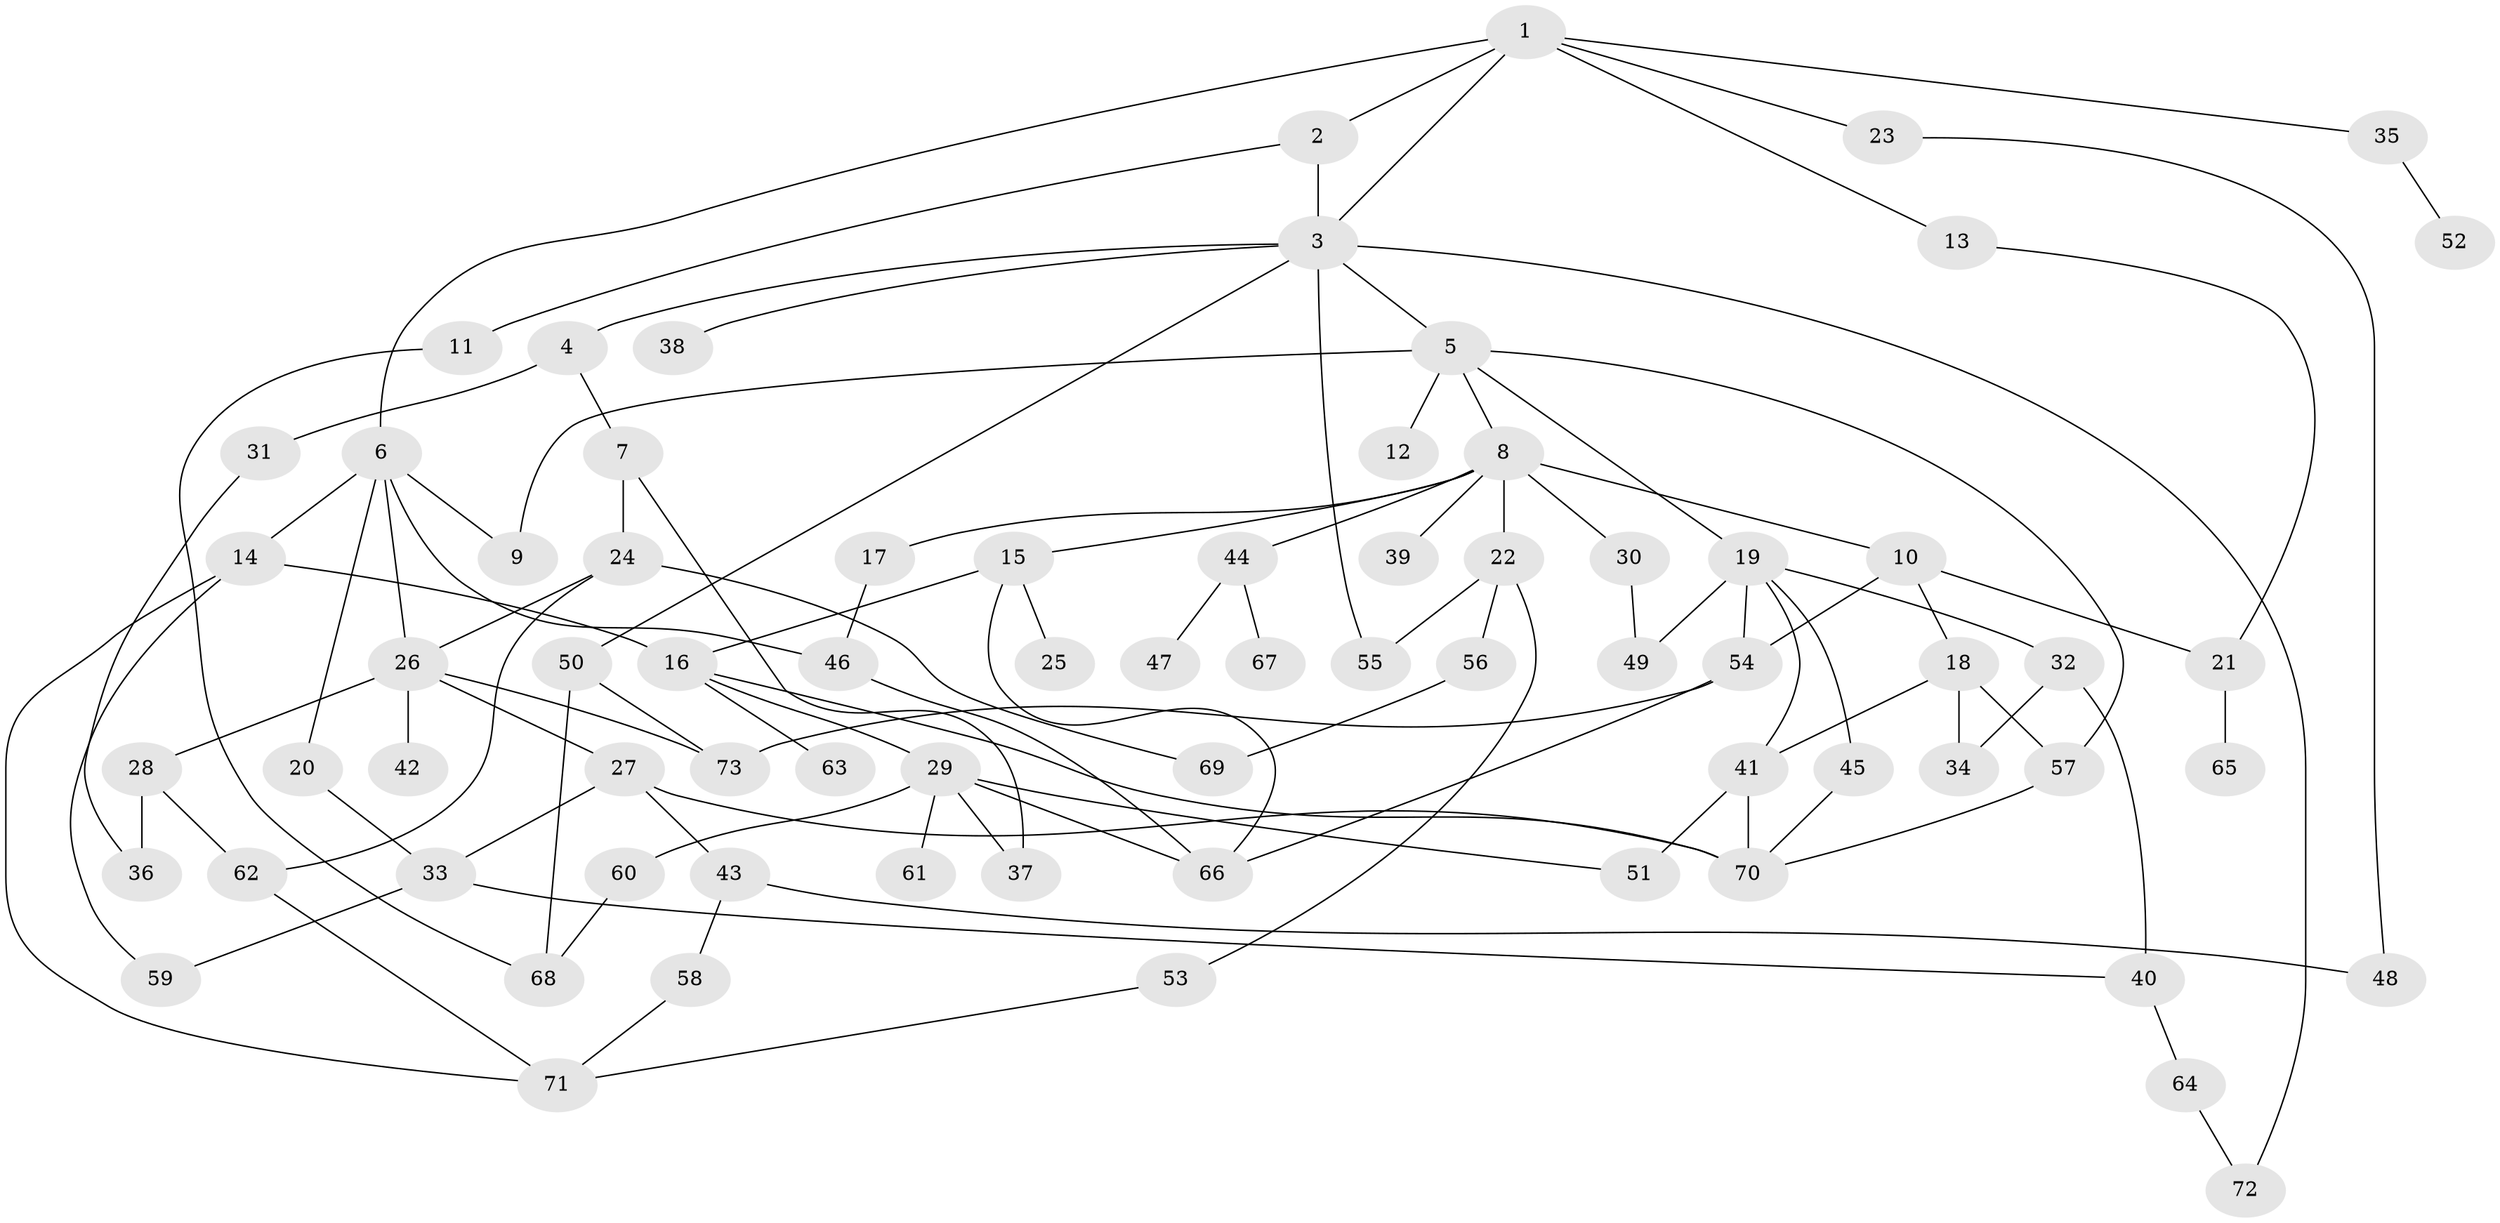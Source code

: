 // coarse degree distribution, {6: 0.09803921568627451, 3: 0.1568627450980392, 8: 0.058823529411764705, 2: 0.3137254901960784, 1: 0.13725490196078433, 7: 0.0196078431372549, 4: 0.13725490196078433, 5: 0.0784313725490196}
// Generated by graph-tools (version 1.1) at 2025/51/02/27/25 19:51:39]
// undirected, 73 vertices, 108 edges
graph export_dot {
graph [start="1"]
  node [color=gray90,style=filled];
  1;
  2;
  3;
  4;
  5;
  6;
  7;
  8;
  9;
  10;
  11;
  12;
  13;
  14;
  15;
  16;
  17;
  18;
  19;
  20;
  21;
  22;
  23;
  24;
  25;
  26;
  27;
  28;
  29;
  30;
  31;
  32;
  33;
  34;
  35;
  36;
  37;
  38;
  39;
  40;
  41;
  42;
  43;
  44;
  45;
  46;
  47;
  48;
  49;
  50;
  51;
  52;
  53;
  54;
  55;
  56;
  57;
  58;
  59;
  60;
  61;
  62;
  63;
  64;
  65;
  66;
  67;
  68;
  69;
  70;
  71;
  72;
  73;
  1 -- 2;
  1 -- 6;
  1 -- 13;
  1 -- 23;
  1 -- 35;
  1 -- 3;
  2 -- 3;
  2 -- 11;
  3 -- 4;
  3 -- 5;
  3 -- 38;
  3 -- 50;
  3 -- 55;
  3 -- 72;
  4 -- 7;
  4 -- 31;
  5 -- 8;
  5 -- 12;
  5 -- 19;
  5 -- 9;
  5 -- 57;
  6 -- 9;
  6 -- 14;
  6 -- 20;
  6 -- 26;
  6 -- 46;
  7 -- 24;
  7 -- 37;
  8 -- 10;
  8 -- 15;
  8 -- 17;
  8 -- 22;
  8 -- 30;
  8 -- 39;
  8 -- 44;
  10 -- 18;
  10 -- 54;
  10 -- 21;
  11 -- 68;
  13 -- 21;
  14 -- 71;
  14 -- 59;
  14 -- 16;
  15 -- 16;
  15 -- 25;
  15 -- 66;
  16 -- 29;
  16 -- 63;
  16 -- 70;
  17 -- 46;
  18 -- 57;
  18 -- 41;
  18 -- 34;
  19 -- 32;
  19 -- 41;
  19 -- 45;
  19 -- 49;
  19 -- 54;
  20 -- 33;
  21 -- 65;
  22 -- 53;
  22 -- 56;
  22 -- 55;
  23 -- 48;
  24 -- 26;
  24 -- 62;
  24 -- 69;
  26 -- 27;
  26 -- 28;
  26 -- 42;
  26 -- 73;
  27 -- 33;
  27 -- 43;
  27 -- 70;
  28 -- 62;
  28 -- 36;
  29 -- 37;
  29 -- 60;
  29 -- 61;
  29 -- 66;
  29 -- 51;
  30 -- 49;
  31 -- 36;
  32 -- 34;
  32 -- 40;
  33 -- 40;
  33 -- 59;
  35 -- 52;
  40 -- 64;
  41 -- 51;
  41 -- 70;
  43 -- 48;
  43 -- 58;
  44 -- 47;
  44 -- 67;
  45 -- 70;
  46 -- 66;
  50 -- 68;
  50 -- 73;
  53 -- 71;
  54 -- 73;
  54 -- 66;
  56 -- 69;
  57 -- 70;
  58 -- 71;
  60 -- 68;
  62 -- 71;
  64 -- 72;
}
